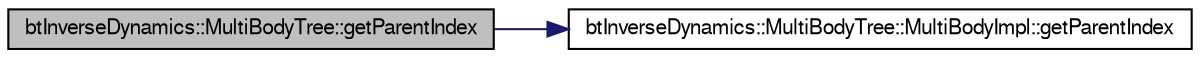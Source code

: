 digraph G
{
  bgcolor="transparent";
  edge [fontname="FreeSans",fontsize=10,labelfontname="FreeSans",labelfontsize=10];
  node [fontname="FreeSans",fontsize=10,shape=record];
  rankdir=LR;
  Node1 [label="btInverseDynamics::MultiBodyTree::getParentIndex",height=0.2,width=0.4,color="black", fillcolor="grey75", style="filled" fontcolor="black"];
  Node1 -> Node2 [color="midnightblue",fontsize=10,style="solid"];
  Node2 [label="btInverseDynamics::MultiBodyTree::MultiBodyImpl::getParentIndex",height=0.2,width=0.4,color="black",URL="$classbt_inverse_dynamics_1_1_multi_body_tree_1_1_multi_body_impl.html#ce5ed2225ecc96810f7b385ada048dd6"];
}
